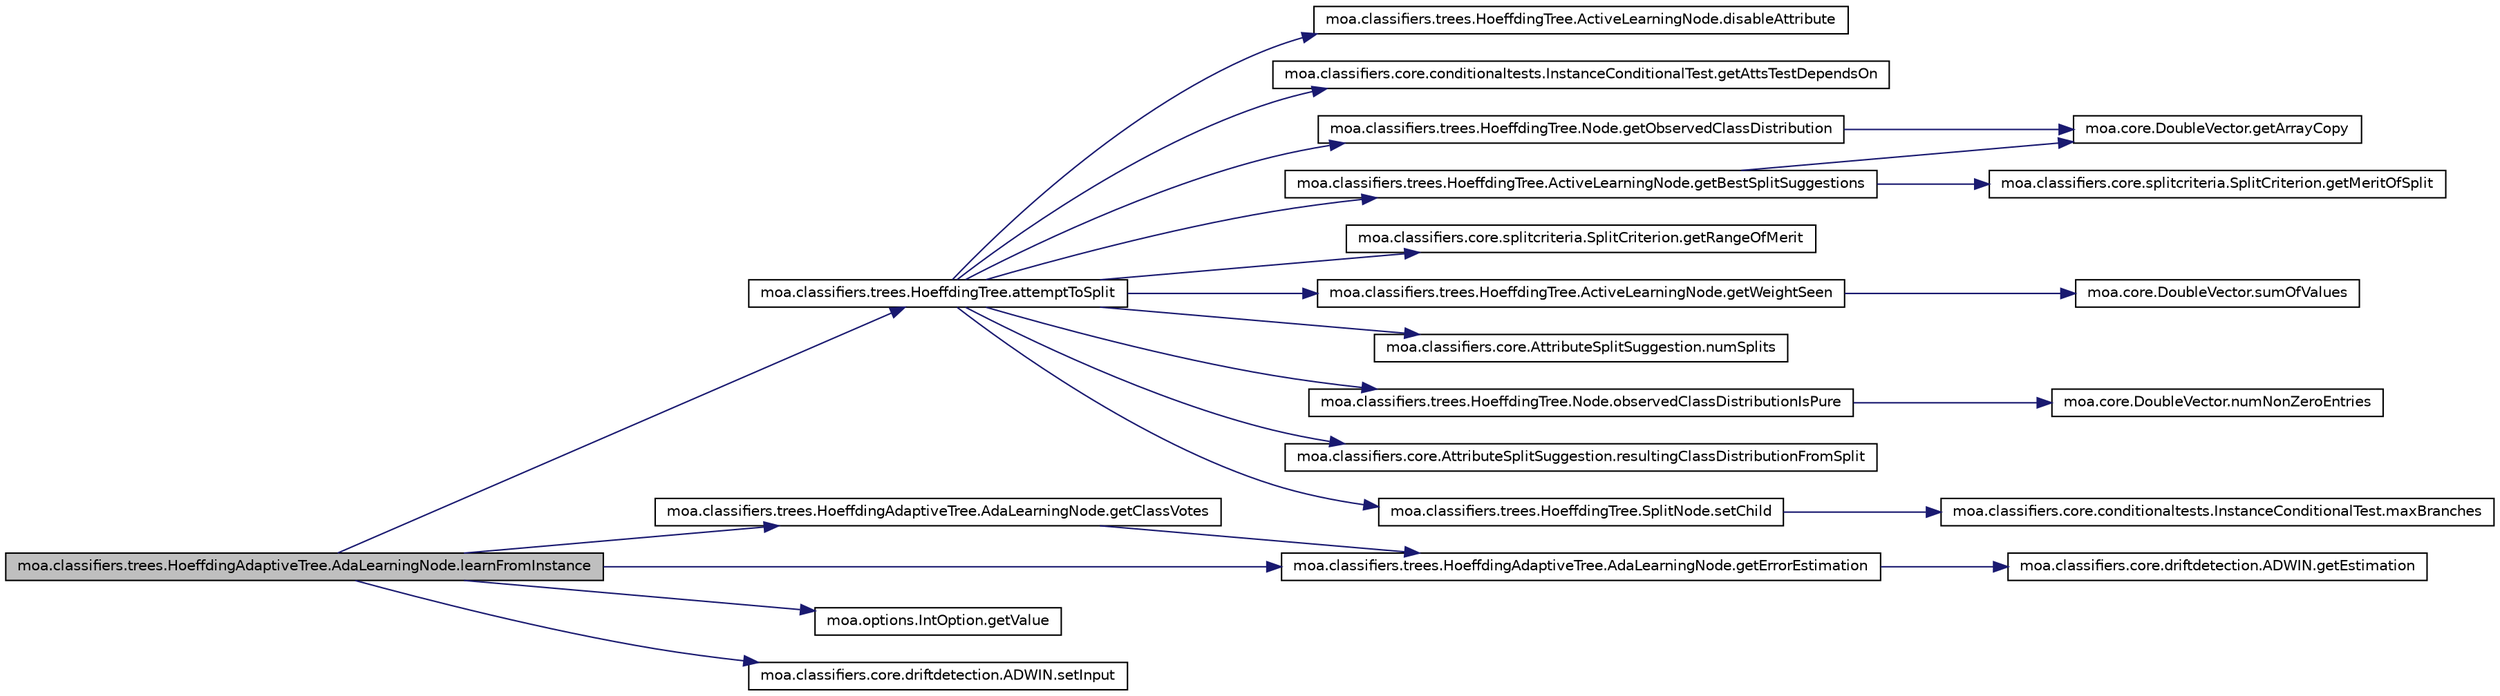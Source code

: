 digraph G
{
  edge [fontname="Helvetica",fontsize="10",labelfontname="Helvetica",labelfontsize="10"];
  node [fontname="Helvetica",fontsize="10",shape=record];
  rankdir=LR;
  Node1 [label="moa.classifiers.trees.HoeffdingAdaptiveTree.AdaLearningNode.learnFromInstance",height=0.2,width=0.4,color="black", fillcolor="grey75", style="filled" fontcolor="black"];
  Node1 -> Node2 [color="midnightblue",fontsize="10",style="solid",fontname="Helvetica"];
  Node2 [label="moa.classifiers.trees.HoeffdingTree.attemptToSplit",height=0.2,width=0.4,color="black", fillcolor="white", style="filled",URL="$classmoa_1_1classifiers_1_1trees_1_1HoeffdingTree.html#a1167e8f332be16f1b9d07c55d94bd0ac"];
  Node2 -> Node3 [color="midnightblue",fontsize="10",style="solid",fontname="Helvetica"];
  Node3 [label="moa.classifiers.trees.HoeffdingTree.ActiveLearningNode.disableAttribute",height=0.2,width=0.4,color="black", fillcolor="white", style="filled",URL="$classmoa_1_1classifiers_1_1trees_1_1HoeffdingTree_1_1ActiveLearningNode.html#a69b39f90da169dd44292df54d98adbda"];
  Node2 -> Node4 [color="midnightblue",fontsize="10",style="solid",fontname="Helvetica"];
  Node4 [label="moa.classifiers.core.conditionaltests.InstanceConditionalTest.getAttsTestDependsOn",height=0.2,width=0.4,color="black", fillcolor="white", style="filled",URL="$classmoa_1_1classifiers_1_1core_1_1conditionaltests_1_1InstanceConditionalTest.html#af3a4e494b9e2e3f981b45a237858f4cd",tooltip="Returns an array with the attributes that the test depends on."];
  Node2 -> Node5 [color="midnightblue",fontsize="10",style="solid",fontname="Helvetica"];
  Node5 [label="moa.classifiers.trees.HoeffdingTree.ActiveLearningNode.getBestSplitSuggestions",height=0.2,width=0.4,color="black", fillcolor="white", style="filled",URL="$classmoa_1_1classifiers_1_1trees_1_1HoeffdingTree_1_1ActiveLearningNode.html#aafe42fb1a0fc6d17021a314209ca0358"];
  Node5 -> Node6 [color="midnightblue",fontsize="10",style="solid",fontname="Helvetica"];
  Node6 [label="moa.core.DoubleVector.getArrayCopy",height=0.2,width=0.4,color="black", fillcolor="white", style="filled",URL="$classmoa_1_1core_1_1DoubleVector.html#a6d0ce5fe7346a8d4b4a6ae444750f9c8"];
  Node5 -> Node7 [color="midnightblue",fontsize="10",style="solid",fontname="Helvetica"];
  Node7 [label="moa.classifiers.core.splitcriteria.SplitCriterion.getMeritOfSplit",height=0.2,width=0.4,color="black", fillcolor="white", style="filled",URL="$interfacemoa_1_1classifiers_1_1core_1_1splitcriteria_1_1SplitCriterion.html#a82f5cb7ad49c396d4f50615a55300b36",tooltip="Computes the merit of splitting for a given ditribution before the split and after..."];
  Node2 -> Node8 [color="midnightblue",fontsize="10",style="solid",fontname="Helvetica"];
  Node8 [label="moa.classifiers.trees.HoeffdingTree.Node.getObservedClassDistribution",height=0.2,width=0.4,color="black", fillcolor="white", style="filled",URL="$classmoa_1_1classifiers_1_1trees_1_1HoeffdingTree_1_1Node.html#a3f834197e0bfe00ec042eb9bdab674fe"];
  Node8 -> Node6 [color="midnightblue",fontsize="10",style="solid",fontname="Helvetica"];
  Node2 -> Node9 [color="midnightblue",fontsize="10",style="solid",fontname="Helvetica"];
  Node9 [label="moa.classifiers.core.splitcriteria.SplitCriterion.getRangeOfMerit",height=0.2,width=0.4,color="black", fillcolor="white", style="filled",URL="$interfacemoa_1_1classifiers_1_1core_1_1splitcriteria_1_1SplitCriterion.html#af4602783ac8df6d5fed77c9b828aa4b4",tooltip="Computes the range of splitting merit."];
  Node2 -> Node10 [color="midnightblue",fontsize="10",style="solid",fontname="Helvetica"];
  Node10 [label="moa.classifiers.trees.HoeffdingTree.ActiveLearningNode.getWeightSeen",height=0.2,width=0.4,color="black", fillcolor="white", style="filled",URL="$classmoa_1_1classifiers_1_1trees_1_1HoeffdingTree_1_1ActiveLearningNode.html#a407cdfb074879e0f84460dee8ae06b04"];
  Node10 -> Node11 [color="midnightblue",fontsize="10",style="solid",fontname="Helvetica"];
  Node11 [label="moa.core.DoubleVector.sumOfValues",height=0.2,width=0.4,color="black", fillcolor="white", style="filled",URL="$classmoa_1_1core_1_1DoubleVector.html#acafa367bb17b33b844486adfa1b2780a"];
  Node2 -> Node12 [color="midnightblue",fontsize="10",style="solid",fontname="Helvetica"];
  Node12 [label="moa.classifiers.core.AttributeSplitSuggestion.numSplits",height=0.2,width=0.4,color="black", fillcolor="white", style="filled",URL="$classmoa_1_1classifiers_1_1core_1_1AttributeSplitSuggestion.html#afcced50eef2981b7a7a30e2a40086e41"];
  Node2 -> Node13 [color="midnightblue",fontsize="10",style="solid",fontname="Helvetica"];
  Node13 [label="moa.classifiers.trees.HoeffdingTree.Node.observedClassDistributionIsPure",height=0.2,width=0.4,color="black", fillcolor="white", style="filled",URL="$classmoa_1_1classifiers_1_1trees_1_1HoeffdingTree_1_1Node.html#ae2048e89b6d4929274af17472f7b7a4e"];
  Node13 -> Node14 [color="midnightblue",fontsize="10",style="solid",fontname="Helvetica"];
  Node14 [label="moa.core.DoubleVector.numNonZeroEntries",height=0.2,width=0.4,color="black", fillcolor="white", style="filled",URL="$classmoa_1_1core_1_1DoubleVector.html#a3ad01a733f19192a66c93dfba8de697e"];
  Node2 -> Node15 [color="midnightblue",fontsize="10",style="solid",fontname="Helvetica"];
  Node15 [label="moa.classifiers.core.AttributeSplitSuggestion.resultingClassDistributionFromSplit",height=0.2,width=0.4,color="black", fillcolor="white", style="filled",URL="$classmoa_1_1classifiers_1_1core_1_1AttributeSplitSuggestion.html#ae715b4c66ed0aa5f3d05e5a101c93a61"];
  Node2 -> Node16 [color="midnightblue",fontsize="10",style="solid",fontname="Helvetica"];
  Node16 [label="moa.classifiers.trees.HoeffdingTree.SplitNode.setChild",height=0.2,width=0.4,color="black", fillcolor="white", style="filled",URL="$classmoa_1_1classifiers_1_1trees_1_1HoeffdingTree_1_1SplitNode.html#a096ddc519733df2bfbf4f4f7890d2c66"];
  Node16 -> Node17 [color="midnightblue",fontsize="10",style="solid",fontname="Helvetica"];
  Node17 [label="moa.classifiers.core.conditionaltests.InstanceConditionalTest.maxBranches",height=0.2,width=0.4,color="black", fillcolor="white", style="filled",URL="$classmoa_1_1classifiers_1_1core_1_1conditionaltests_1_1InstanceConditionalTest.html#adda57438d3e9a6990d6ccb80fe78d6b6",tooltip="Gets the number of maximum branches, -1 if unknown."];
  Node1 -> Node18 [color="midnightblue",fontsize="10",style="solid",fontname="Helvetica"];
  Node18 [label="moa.classifiers.trees.HoeffdingAdaptiveTree.AdaLearningNode.getClassVotes",height=0.2,width=0.4,color="black", fillcolor="white", style="filled",URL="$classmoa_1_1classifiers_1_1trees_1_1HoeffdingAdaptiveTree_1_1AdaLearningNode.html#a8b72117ceb8e5579b8f7b7169da8316e"];
  Node18 -> Node19 [color="midnightblue",fontsize="10",style="solid",fontname="Helvetica"];
  Node19 [label="moa.classifiers.trees.HoeffdingAdaptiveTree.AdaLearningNode.getErrorEstimation",height=0.2,width=0.4,color="black", fillcolor="white", style="filled",URL="$classmoa_1_1classifiers_1_1trees_1_1HoeffdingAdaptiveTree_1_1AdaLearningNode.html#a6f8098a01ac5c5479fad86744544e899"];
  Node19 -> Node20 [color="midnightblue",fontsize="10",style="solid",fontname="Helvetica"];
  Node20 [label="moa.classifiers.core.driftdetection.ADWIN.getEstimation",height=0.2,width=0.4,color="black", fillcolor="white", style="filled",URL="$classmoa_1_1classifiers_1_1core_1_1driftdetection_1_1ADWIN.html#a120e390a4505f5e4590935d1a7bee322"];
  Node1 -> Node19 [color="midnightblue",fontsize="10",style="solid",fontname="Helvetica"];
  Node1 -> Node21 [color="midnightblue",fontsize="10",style="solid",fontname="Helvetica"];
  Node21 [label="moa.options.IntOption.getValue",height=0.2,width=0.4,color="black", fillcolor="white", style="filled",URL="$classmoa_1_1options_1_1IntOption.html#affae8787274b44ab7616d46b8d6c831a"];
  Node1 -> Node22 [color="midnightblue",fontsize="10",style="solid",fontname="Helvetica"];
  Node22 [label="moa.classifiers.core.driftdetection.ADWIN.setInput",height=0.2,width=0.4,color="black", fillcolor="white", style="filled",URL="$classmoa_1_1classifiers_1_1core_1_1driftdetection_1_1ADWIN.html#a6886f90e814a8f80287757b38a9161ee"];
}
